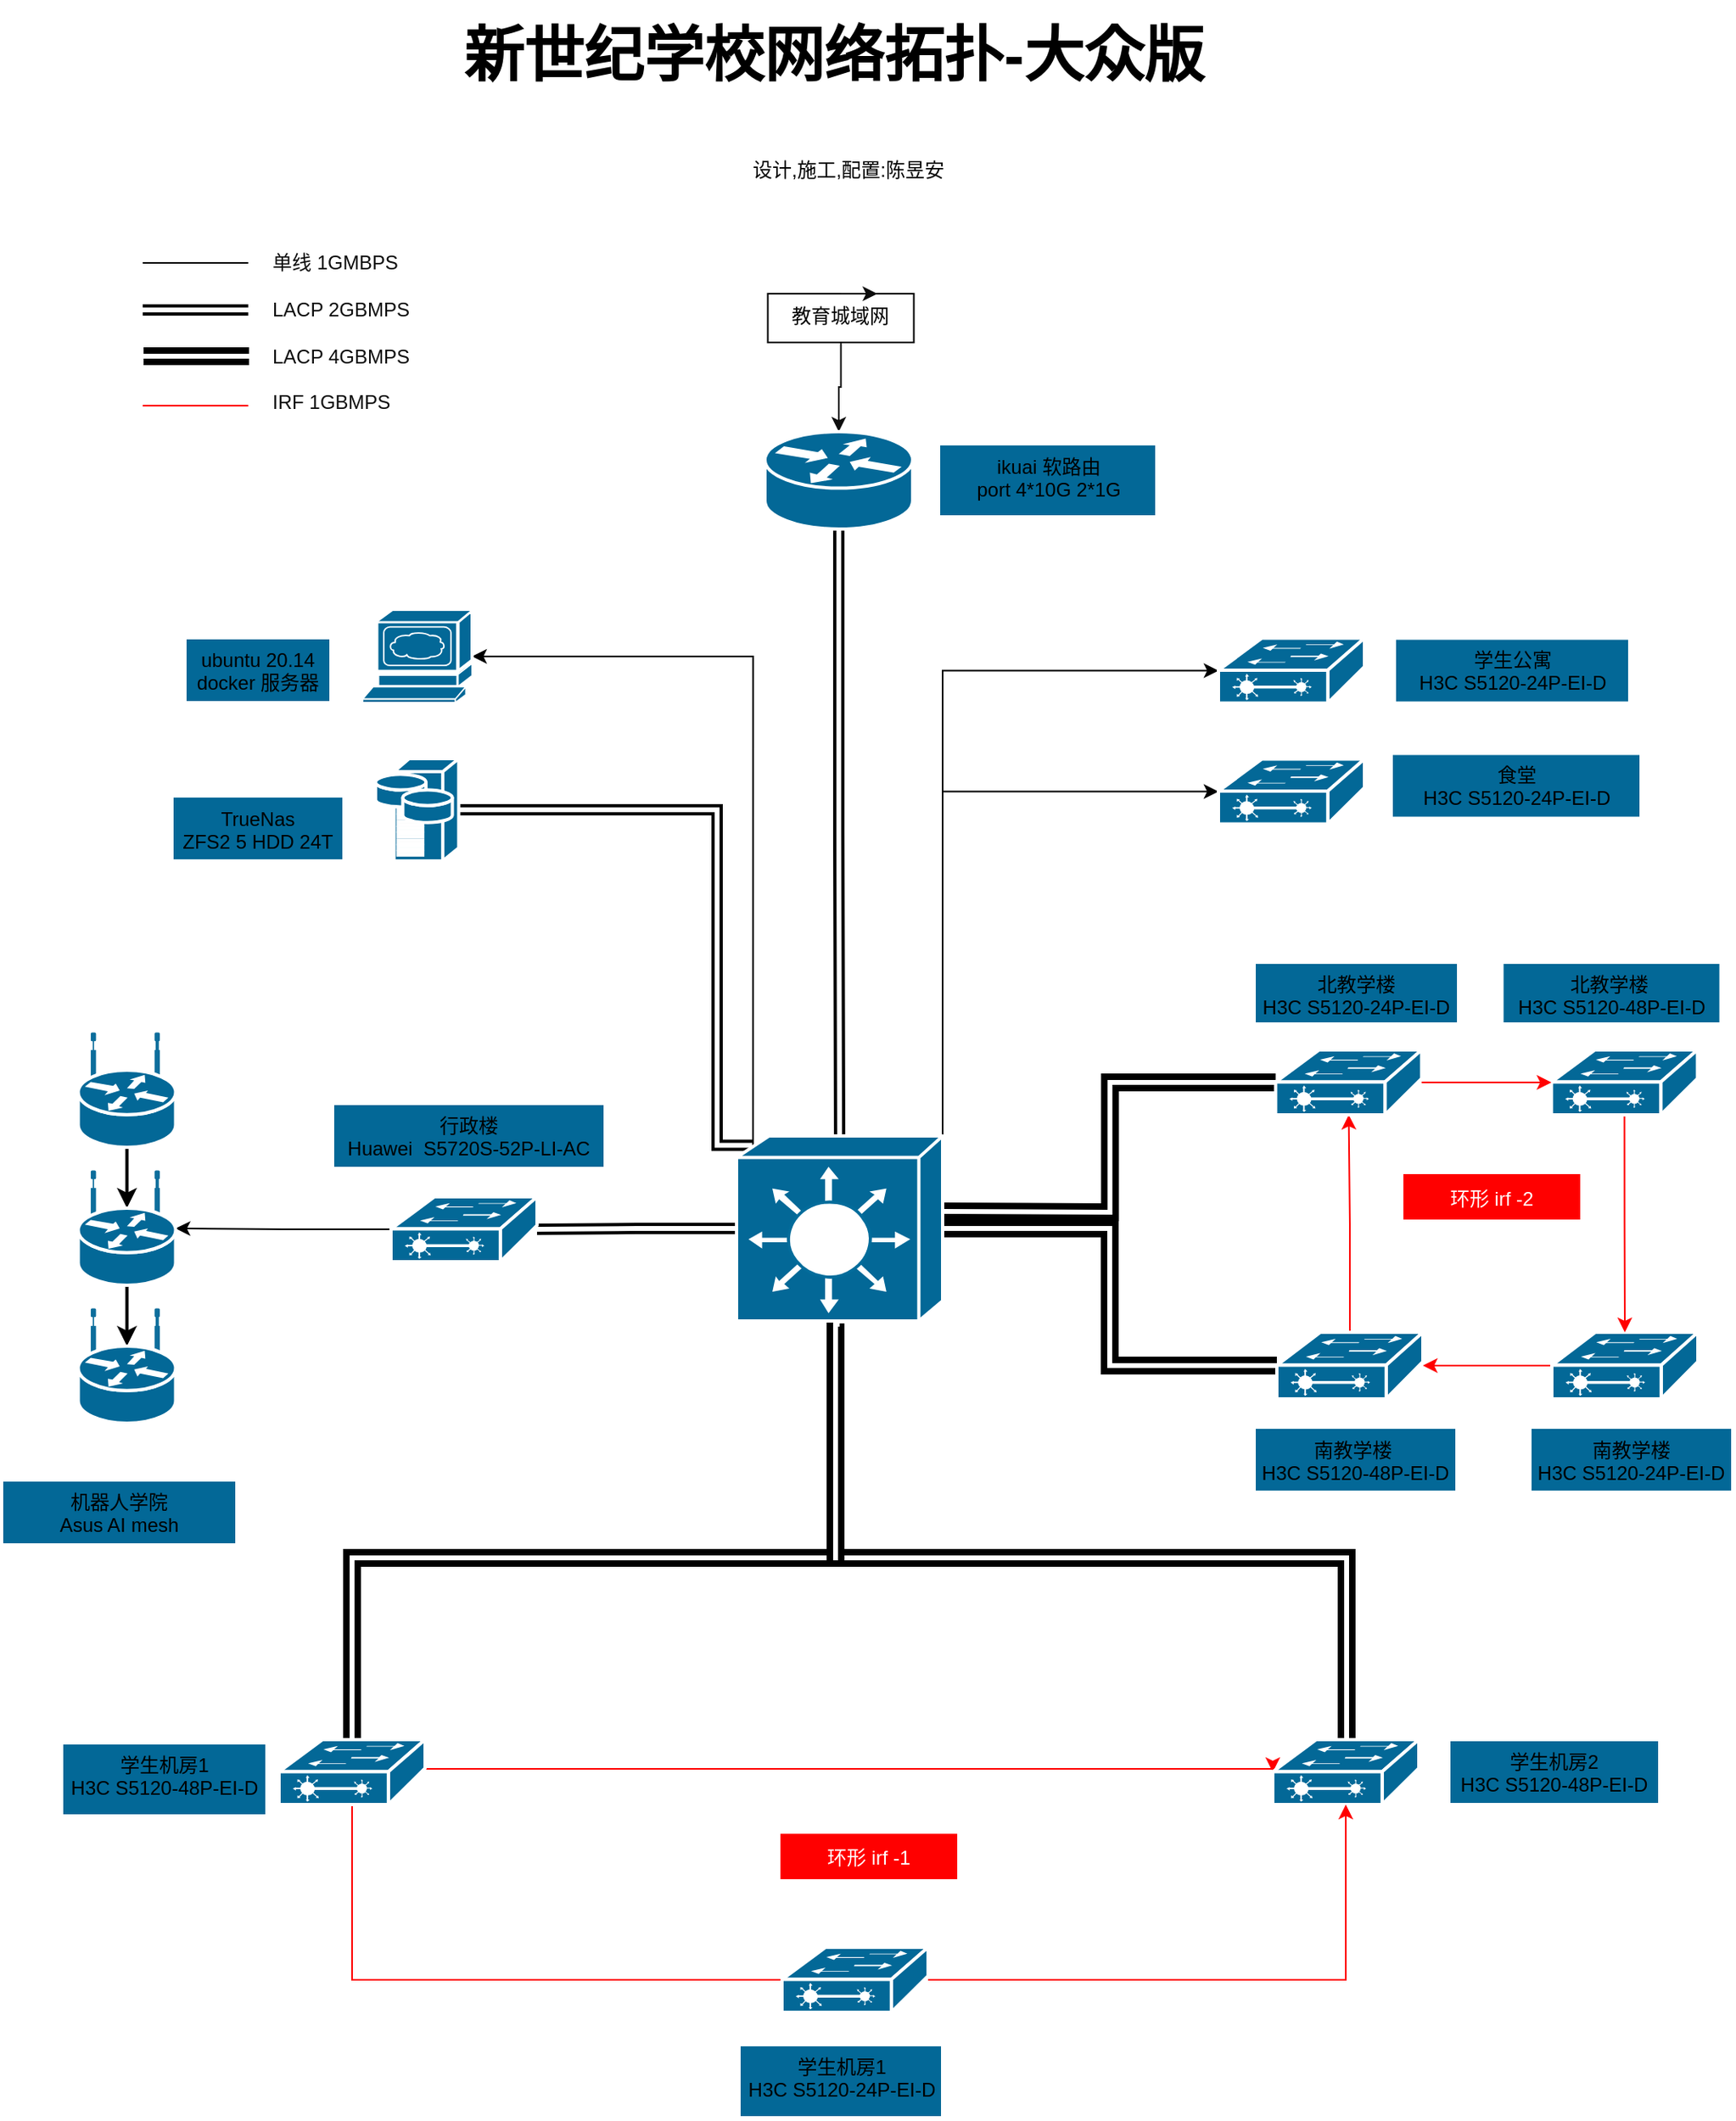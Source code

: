 <mxfile pages="1">
    <diagram id="s0H36gPxGhn2VIy_i9Ih" name="Page-1">
        <mxGraphModel dx="1982" dy="1422" grid="0" gridSize="10" guides="1" tooltips="1" connect="1" arrows="0" fold="1" page="1" pageScale="1" pageWidth="1200" pageHeight="1600" background="#ffffff" math="0" shadow="0">
            <root>
                <mxCell id="0"/>
                <mxCell id="1" parent="0"/>
                <mxCell id="90" style="edgeStyle=orthogonalEdgeStyle;rounded=0;orthogonalLoop=1;jettySize=auto;html=1;strokeColor=#0D0D0D;" parent="1" source="49" target="71" edge="1">
                    <mxGeometry relative="1" as="geometry"/>
                </mxCell>
                <mxCell id="49" value="教育城域网&lt;br&gt;" style="whiteSpace=wrap;html=1;verticalAlign=top;" parent="1" vertex="1">
                    <mxGeometry x="551.25" y="221" width="90" height="30" as="geometry"/>
                </mxCell>
                <mxCell id="165" style="edgeStyle=orthogonalEdgeStyle;rounded=0;orthogonalLoop=1;jettySize=auto;html=1;entryX=0.5;entryY=0;entryDx=0;entryDy=0;entryPerimeter=0;strokeWidth=2;fillColor=#1ba1e2;strokeColor=#000000;shape=link;" parent="1" source="71" target="96" edge="1">
                    <mxGeometry relative="1" as="geometry"/>
                </mxCell>
                <mxCell id="71" value="" style="shape=mxgraph.cisco.routers.router;html=1;pointerEvents=1;dashed=0;fillColor=#036897;strokeColor=#ffffff;strokeWidth=2;verticalLabelPosition=bottom;verticalAlign=top;align=center;outlineConnect=0;" parent="1" vertex="1">
                    <mxGeometry x="549.5" y="306" width="91" height="60" as="geometry"/>
                </mxCell>
                <mxCell id="286" style="edgeStyle=orthogonalEdgeStyle;rounded=0;orthogonalLoop=1;jettySize=auto;html=1;exitX=1;exitY=0.5;exitDx=0;exitDy=0;exitPerimeter=0;entryX=0;entryY=0.5;entryDx=0;entryDy=0;entryPerimeter=0;strokeColor=#000000;strokeWidth=4;shape=link;" parent="1" target="283" edge="1">
                    <mxGeometry relative="1" as="geometry">
                        <mxPoint x="659" y="786.5" as="sourcePoint"/>
                    </mxGeometry>
                </mxCell>
                <mxCell id="314" style="edgeStyle=orthogonalEdgeStyle;rounded=0;orthogonalLoop=1;jettySize=auto;html=1;exitX=0;exitY=0.5;exitDx=0;exitDy=0;exitPerimeter=0;strokeColor=#000000;strokeWidth=2;shape=link;" parent="1" source="96" target="121" edge="1">
                    <mxGeometry relative="1" as="geometry"/>
                </mxCell>
                <mxCell id="318" style="edgeStyle=orthogonalEdgeStyle;rounded=0;orthogonalLoop=1;jettySize=auto;html=1;exitX=0.5;exitY=1;exitDx=0;exitDy=0;exitPerimeter=0;entryX=0.5;entryY=0;entryDx=0;entryDy=0;entryPerimeter=0;strokeColor=#000000;strokeWidth=4;shape=link;" parent="1" source="96" target="100" edge="1">
                    <mxGeometry relative="1" as="geometry">
                        <Array as="points">
                            <mxPoint x="593" y="1000"/>
                            <mxPoint x="295" y="1000"/>
                        </Array>
                    </mxGeometry>
                </mxCell>
                <mxCell id="319" style="edgeStyle=orthogonalEdgeStyle;rounded=0;orthogonalLoop=1;jettySize=auto;html=1;exitX=0.5;exitY=1;exitDx=0;exitDy=0;exitPerimeter=0;strokeColor=#000000;strokeWidth=4;shape=link;" parent="1" source="96" target="123" edge="1">
                    <mxGeometry relative="1" as="geometry">
                        <Array as="points">
                            <mxPoint x="593" y="1000"/>
                            <mxPoint x="908" y="1000"/>
                        </Array>
                    </mxGeometry>
                </mxCell>
                <mxCell id="323" style="edgeStyle=orthogonalEdgeStyle;rounded=0;orthogonalLoop=1;jettySize=auto;html=1;exitX=1;exitY=0;exitDx=0;exitDy=0;exitPerimeter=0;entryX=0;entryY=0.5;entryDx=0;entryDy=0;entryPerimeter=0;strokeColor=#000000;strokeWidth=1;" parent="1" source="96" target="180" edge="1">
                    <mxGeometry relative="1" as="geometry"/>
                </mxCell>
                <mxCell id="324" style="edgeStyle=orthogonalEdgeStyle;rounded=0;orthogonalLoop=1;jettySize=auto;html=1;exitX=1;exitY=0;exitDx=0;exitDy=0;exitPerimeter=0;entryX=0;entryY=0.5;entryDx=0;entryDy=0;entryPerimeter=0;strokeColor=#000000;strokeWidth=1;" parent="1" source="96" target="312" edge="1">
                    <mxGeometry relative="1" as="geometry"/>
                </mxCell>
                <mxCell id="338" style="edgeStyle=orthogonalEdgeStyle;shape=link;rounded=0;orthogonalLoop=1;jettySize=auto;html=1;exitX=1;exitY=0.5;exitDx=0;exitDy=0;exitPerimeter=0;entryX=0;entryY=0.5;entryDx=0;entryDy=0;entryPerimeter=0;strokeColor=#000000;strokeWidth=4;" parent="1" source="96" target="102" edge="1">
                    <mxGeometry relative="1" as="geometry"/>
                </mxCell>
                <mxCell id="339" style="edgeStyle=orthogonalEdgeStyle;rounded=0;orthogonalLoop=1;jettySize=auto;html=1;exitX=0.08;exitY=0.05;exitDx=0;exitDy=0;exitPerimeter=0;entryX=1;entryY=0.5;entryDx=0;entryDy=0;entryPerimeter=0;strokeColor=#000000;strokeWidth=1;" parent="1" source="96" target="289" edge="1">
                    <mxGeometry relative="1" as="geometry">
                        <Array as="points">
                            <mxPoint x="542" y="445"/>
                        </Array>
                    </mxGeometry>
                </mxCell>
                <mxCell id="340" style="edgeStyle=orthogonalEdgeStyle;rounded=0;orthogonalLoop=1;jettySize=auto;html=1;exitX=0.08;exitY=0.05;exitDx=0;exitDy=0;exitPerimeter=0;entryX=1;entryY=0.5;entryDx=0;entryDy=0;entryPerimeter=0;strokeColor=#000000;strokeWidth=2;shape=link;" parent="1" source="96" target="199" edge="1">
                    <mxGeometry relative="1" as="geometry">
                        <Array as="points">
                            <mxPoint x="520" y="746"/>
                            <mxPoint x="520" y="539"/>
                        </Array>
                    </mxGeometry>
                </mxCell>
                <mxCell id="96" value="" style="shape=mxgraph.cisco.switches.layer_3_switch;html=1;pointerEvents=1;dashed=0;fillColor=#036897;strokeColor=#ffffff;strokeWidth=2;verticalLabelPosition=bottom;verticalAlign=top;align=center;outlineConnect=0;" parent="1" vertex="1">
                    <mxGeometry x="532" y="740" width="127" height="114" as="geometry"/>
                </mxCell>
                <mxCell id="133" value="" style="edgeStyle=orthogonalEdgeStyle;rounded=0;orthogonalLoop=1;jettySize=auto;html=1;entryX=0.5;entryY=0;entryDx=0;entryDy=0;entryPerimeter=0;strokeWidth=1;fillColor=#1ba1e2;strokeColor=#FF0000;" parent="1" source="100" target="132" edge="1">
                    <mxGeometry relative="1" as="geometry">
                        <mxPoint x="495.5" y="1230" as="targetPoint"/>
                        <Array as="points">
                            <mxPoint x="496" y="1260"/>
                            <mxPoint x="624" y="1260"/>
                        </Array>
                    </mxGeometry>
                </mxCell>
                <mxCell id="256" style="edgeStyle=orthogonalEdgeStyle;rounded=0;orthogonalLoop=1;jettySize=auto;html=1;entryX=0;entryY=0.5;entryDx=0;entryDy=0;entryPerimeter=0;strokeWidth=1;strokeColor=#FF0000;" parent="1" source="100" target="123" edge="1">
                    <mxGeometry relative="1" as="geometry">
                        <Array as="points">
                            <mxPoint x="594" y="1130"/>
                            <mxPoint x="594" y="1130"/>
                        </Array>
                    </mxGeometry>
                </mxCell>
                <mxCell id="100" value="" style="shape=mxgraph.cisco.switches.layer_2_remote_switch;html=1;pointerEvents=1;dashed=0;fillColor=#036897;strokeColor=#ffffff;strokeWidth=2;verticalLabelPosition=bottom;verticalAlign=top;align=center;outlineConnect=0;" parent="1" vertex="1">
                    <mxGeometry x="250" y="1112" width="90" height="40" as="geometry"/>
                </mxCell>
                <mxCell id="303" style="edgeStyle=orthogonalEdgeStyle;rounded=0;orthogonalLoop=1;jettySize=auto;html=1;exitX=0.5;exitY=0;exitDx=0;exitDy=0;exitPerimeter=0;strokeColor=#FF0000;strokeWidth=1;" parent="1" source="102" target="283" edge="1">
                    <mxGeometry relative="1" as="geometry"/>
                </mxCell>
                <mxCell id="102" value="" style="shape=mxgraph.cisco.switches.layer_2_remote_switch;html=1;pointerEvents=1;dashed=0;fillColor=#036897;strokeColor=#ffffff;strokeWidth=2;verticalLabelPosition=bottom;verticalAlign=top;align=center;outlineConnect=0;" parent="1" vertex="1">
                    <mxGeometry x="865" y="861" width="90" height="41" as="geometry"/>
                </mxCell>
                <mxCell id="315" style="edgeStyle=orthogonalEdgeStyle;rounded=0;orthogonalLoop=1;jettySize=auto;html=1;exitX=0;exitY=0.5;exitDx=0;exitDy=0;exitPerimeter=0;entryX=1;entryY=0.5;entryDx=0;entryDy=0;entryPerimeter=0;strokeColor=#000000;strokeWidth=1;" parent="1" source="121" target="308" edge="1">
                    <mxGeometry relative="1" as="geometry"/>
                </mxCell>
                <mxCell id="121" value="" style="shape=mxgraph.cisco.switches.layer_2_remote_switch;html=1;pointerEvents=1;dashed=0;fillColor=#036897;strokeColor=#ffffff;strokeWidth=2;verticalLabelPosition=bottom;verticalAlign=top;align=center;outlineConnect=0;" parent="1" vertex="1">
                    <mxGeometry x="319" y="777.5" width="90" height="40" as="geometry"/>
                </mxCell>
                <mxCell id="123" value="" style="shape=mxgraph.cisco.switches.layer_2_remote_switch;html=1;pointerEvents=1;dashed=0;fillColor=#036897;strokeColor=#ffffff;strokeWidth=2;verticalLabelPosition=bottom;verticalAlign=top;align=center;outlineConnect=0;" parent="1" vertex="1">
                    <mxGeometry x="862.5" y="1112" width="90" height="40" as="geometry"/>
                </mxCell>
                <mxCell id="302" style="edgeStyle=orthogonalEdgeStyle;rounded=0;orthogonalLoop=1;jettySize=auto;html=1;exitX=0;exitY=0.5;exitDx=0;exitDy=0;exitPerimeter=0;strokeColor=#FF0000;strokeWidth=1;" parent="1" source="128" target="102" edge="1">
                    <mxGeometry relative="1" as="geometry"/>
                </mxCell>
                <mxCell id="128" value="" style="shape=mxgraph.cisco.switches.layer_2_remote_switch;html=1;pointerEvents=1;dashed=0;fillColor=#036897;strokeColor=#ffffff;strokeWidth=2;verticalLabelPosition=bottom;verticalAlign=top;align=center;outlineConnect=0;" parent="1" vertex="1">
                    <mxGeometry x="1034.5" y="861" width="90" height="41" as="geometry"/>
                </mxCell>
                <mxCell id="247" style="edgeStyle=orthogonalEdgeStyle;rounded=0;orthogonalLoop=1;jettySize=auto;html=1;entryX=0.5;entryY=1;entryDx=0;entryDy=0;entryPerimeter=0;strokeWidth=1;fillColor=#60a917;strokeColor=#FF0000;" parent="1" source="132" target="123" edge="1">
                    <mxGeometry relative="1" as="geometry"/>
                </mxCell>
                <mxCell id="132" value="" style="shape=mxgraph.cisco.switches.layer_2_remote_switch;html=1;pointerEvents=1;dashed=0;fillColor=#036897;strokeColor=#ffffff;strokeWidth=2;verticalLabelPosition=bottom;verticalAlign=top;align=center;outlineConnect=0;" parent="1" vertex="1">
                    <mxGeometry x="560" y="1240" width="90" height="40" as="geometry"/>
                </mxCell>
                <mxCell id="139" value="&lt;span&gt;南教学楼&amp;nbsp;&lt;/span&gt;&lt;br&gt;&lt;span&gt;H3C S5120-48P-EI-D&lt;/span&gt;" style="whiteSpace=wrap;html=1;dashed=0;verticalAlign=top;strokeColor=#ffffff;strokeWidth=2;fillColor=#036897;" parent="1" vertex="1">
                    <mxGeometry x="851" y="919.5" width="125" height="40" as="geometry"/>
                </mxCell>
                <mxCell id="141" value="&lt;span&gt;南教学楼&lt;/span&gt;&lt;br&gt;&lt;span&gt;H3C S5120-24P-EI-D&lt;/span&gt;" style="whiteSpace=wrap;html=1;dashed=0;verticalAlign=top;strokeColor=#ffffff;strokeWidth=2;fillColor=#036897;" parent="1" vertex="1">
                    <mxGeometry x="1021" y="919.5" width="125" height="40" as="geometry"/>
                </mxCell>
                <mxCell id="159" value="ikuai 软路由&lt;br&gt;port 4*10G 2*1G" style="whiteSpace=wrap;html=1;dashed=0;verticalAlign=top;strokeColor=#ffffff;strokeWidth=2;fillColor=#036897;" parent="1" vertex="1">
                    <mxGeometry x="656.5" y="313.5" width="134.5" height="45" as="geometry"/>
                </mxCell>
                <mxCell id="161" value="学生机房1&lt;br&gt;H3C S5120-48P-EI-D" style="whiteSpace=wrap;html=1;dashed=0;verticalAlign=top;strokeColor=#ffffff;strokeWidth=2;fillColor=#036897;" parent="1" vertex="1">
                    <mxGeometry x="116" y="1114" width="126.5" height="45" as="geometry"/>
                </mxCell>
                <mxCell id="163" value="学生机房1&lt;br&gt;H3C S5120-24P-EI-D&lt;br&gt;" style="whiteSpace=wrap;html=1;dashed=0;verticalAlign=top;strokeColor=#ffffff;strokeWidth=2;fillColor=#036897;" parent="1" vertex="1">
                    <mxGeometry x="533.5" y="1300" width="125.5" height="45" as="geometry"/>
                </mxCell>
                <mxCell id="166" value="环形 irf -1" style="whiteSpace=wrap;html=1;dashed=0;verticalAlign=top;strokeColor=#FF0000;strokeWidth=2;fillColor=#FF0000;fontColor=#ffffff;" parent="1" vertex="1">
                    <mxGeometry x="560" y="1171" width="107" height="26" as="geometry"/>
                </mxCell>
                <mxCell id="180" value="" style="shape=mxgraph.cisco.switches.layer_2_remote_switch;html=1;pointerEvents=1;dashed=0;fillColor=#036897;strokeColor=#ffffff;strokeWidth=2;verticalLabelPosition=bottom;verticalAlign=top;align=center;outlineConnect=0;" parent="1" vertex="1">
                    <mxGeometry x="829" y="433.25" width="90" height="40" as="geometry"/>
                </mxCell>
                <mxCell id="181" value="学生公寓&lt;br&gt;H3C S5120-24P-EI-D" style="whiteSpace=wrap;html=1;dashed=0;verticalAlign=top;strokeColor=#ffffff;strokeWidth=2;fillColor=#036897;" parent="1" vertex="1">
                    <mxGeometry x="937.5" y="433.25" width="145" height="40" as="geometry"/>
                </mxCell>
                <mxCell id="199" value="" style="shape=mxgraph.cisco.servers.storage_server;html=1;pointerEvents=1;dashed=0;fillColor=#036897;strokeColor=#ffffff;strokeWidth=2;verticalLabelPosition=bottom;verticalAlign=top;align=center;outlineConnect=0;" parent="1" vertex="1">
                    <mxGeometry x="309.5" y="507.5" width="51.25" height="63" as="geometry"/>
                </mxCell>
                <mxCell id="201" value="TrueNas&lt;br&gt;ZFS2 5 HDD 24T" style="whiteSpace=wrap;html=1;dashed=0;verticalAlign=top;strokeColor=#ffffff;strokeWidth=2;fillColor=#036897;" parent="1" vertex="1">
                    <mxGeometry x="184" y="530.5" width="106" height="40" as="geometry"/>
                </mxCell>
                <mxCell id="234" value="行政楼&lt;br&gt;Huawei&amp;nbsp; S5720S-52P-LI-AC" style="whiteSpace=wrap;html=1;dashed=0;verticalAlign=top;strokeColor=#ffffff;strokeWidth=2;fillColor=#036897;" parent="1" vertex="1">
                    <mxGeometry x="283" y="720" width="168" height="40" as="geometry"/>
                </mxCell>
                <mxCell id="235" value="学生机房2&lt;br&gt;H3C S5120-48P-EI-D" style="whiteSpace=wrap;html=1;dashed=0;verticalAlign=top;strokeColor=#ffffff;strokeWidth=2;fillColor=#036897;" parent="1" vertex="1">
                    <mxGeometry x="971" y="1112" width="130" height="40" as="geometry"/>
                </mxCell>
                <mxCell id="301" style="edgeStyle=orthogonalEdgeStyle;rounded=0;orthogonalLoop=1;jettySize=auto;html=1;exitX=0.5;exitY=1;exitDx=0;exitDy=0;exitPerimeter=0;entryX=0.5;entryY=0;entryDx=0;entryDy=0;entryPerimeter=0;strokeColor=#FF0000;strokeWidth=1;" parent="1" source="281" target="128" edge="1">
                    <mxGeometry relative="1" as="geometry"/>
                </mxCell>
                <mxCell id="281" value="" style="shape=mxgraph.cisco.switches.layer_2_remote_switch;html=1;pointerEvents=1;dashed=0;fillColor=#036897;strokeColor=#ffffff;strokeWidth=2;verticalLabelPosition=bottom;verticalAlign=top;align=center;outlineConnect=0;" parent="1" vertex="1">
                    <mxGeometry x="1034.25" y="687" width="90" height="40" as="geometry"/>
                </mxCell>
                <mxCell id="300" style="edgeStyle=orthogonalEdgeStyle;rounded=0;orthogonalLoop=1;jettySize=auto;html=1;entryX=0;entryY=0.5;entryDx=0;entryDy=0;entryPerimeter=0;strokeColor=#FF0000;strokeWidth=1;" parent="1" source="283" target="281" edge="1">
                    <mxGeometry relative="1" as="geometry"/>
                </mxCell>
                <mxCell id="283" value="" style="shape=mxgraph.cisco.switches.layer_2_remote_switch;html=1;pointerEvents=1;dashed=0;fillColor=#036897;strokeColor=#ffffff;strokeWidth=2;verticalLabelPosition=bottom;verticalAlign=top;align=center;outlineConnect=0;" parent="1" vertex="1">
                    <mxGeometry x="864.25" y="687" width="90" height="40" as="geometry"/>
                </mxCell>
                <mxCell id="284" value="北教学楼&amp;nbsp;&lt;br&gt;H3C S5120-48P-EI-D" style="whiteSpace=wrap;html=1;dashed=0;verticalAlign=top;strokeColor=#ffffff;strokeWidth=2;fillColor=#036897;" parent="1" vertex="1">
                    <mxGeometry x="1003.75" y="633" width="135" height="38" as="geometry"/>
                </mxCell>
                <mxCell id="285" value="北教学楼&lt;br&gt;H3C S5120-24P-EI-D" style="whiteSpace=wrap;html=1;dashed=0;verticalAlign=top;strokeColor=#ffffff;strokeWidth=2;fillColor=#036897;" parent="1" vertex="1">
                    <mxGeometry x="851" y="633" width="126" height="38" as="geometry"/>
                </mxCell>
                <mxCell id="289" value="" style="shape=mxgraph.cisco.servers.www_server;html=1;pointerEvents=1;dashed=0;fillColor=#036897;strokeColor=#ffffff;strokeWidth=2;verticalLabelPosition=bottom;verticalAlign=top;align=center;outlineConnect=0;" parent="1" vertex="1">
                    <mxGeometry x="301.5" y="416" width="67.5" height="57" as="geometry"/>
                </mxCell>
                <mxCell id="290" value="ubuntu 20.14&lt;br&gt;docker 服务器" style="whiteSpace=wrap;html=1;dashed=0;verticalAlign=top;strokeColor=#ffffff;strokeWidth=2;fillColor=#036897;" parent="1" vertex="1">
                    <mxGeometry x="192" y="433" width="90" height="40" as="geometry"/>
                </mxCell>
                <mxCell id="304" value="环形 irf -2" style="whiteSpace=wrap;html=1;dashed=0;verticalAlign=top;strokeColor=#FF0000;strokeWidth=2;fillColor=#FF0000;fontColor=#ffffff;" parent="1" vertex="1">
                    <mxGeometry x="944" y="764.5" width="107" height="26" as="geometry"/>
                </mxCell>
                <mxCell id="305" style="edgeStyle=orthogonalEdgeStyle;rounded=0;orthogonalLoop=1;jettySize=auto;html=1;exitX=0.5;exitY=1;exitDx=0;exitDy=0;exitPerimeter=0;entryX=0.5;entryY=0.32;entryDx=0;entryDy=0;entryPerimeter=0;strokeColor=#000000;strokeWidth=2;" parent="1" source="306" target="308" edge="1">
                    <mxGeometry relative="1" as="geometry"/>
                </mxCell>
                <mxCell id="306" value="" style="shape=mxgraph.cisco.routers.wireless_router;html=1;pointerEvents=1;dashed=0;fillColor=#036897;strokeColor=#ffffff;strokeWidth=2;verticalLabelPosition=bottom;verticalAlign=top;align=center;outlineConnect=0;" parent="1" vertex="1">
                    <mxGeometry x="126.25" y="677" width="60" height="70" as="geometry"/>
                </mxCell>
                <mxCell id="317" style="edgeStyle=orthogonalEdgeStyle;rounded=0;orthogonalLoop=1;jettySize=auto;html=1;exitX=0.5;exitY=1;exitDx=0;exitDy=0;exitPerimeter=0;entryX=0.5;entryY=0.32;entryDx=0;entryDy=0;entryPerimeter=0;strokeColor=#000000;strokeWidth=2;" parent="1" source="308" target="309" edge="1">
                    <mxGeometry relative="1" as="geometry"/>
                </mxCell>
                <mxCell id="308" value="" style="shape=mxgraph.cisco.routers.wireless_router;html=1;pointerEvents=1;dashed=0;fillColor=#036897;strokeColor=#ffffff;strokeWidth=2;verticalLabelPosition=bottom;verticalAlign=top;align=center;outlineConnect=0;" parent="1" vertex="1">
                    <mxGeometry x="126.25" y="762" width="60" height="70" as="geometry"/>
                </mxCell>
                <mxCell id="309" value="" style="shape=mxgraph.cisco.routers.wireless_router;html=1;pointerEvents=1;dashed=0;fillColor=#036897;strokeColor=#ffffff;strokeWidth=2;verticalLabelPosition=bottom;verticalAlign=top;align=center;outlineConnect=0;" parent="1" vertex="1">
                    <mxGeometry x="126.25" y="847" width="60" height="70" as="geometry"/>
                </mxCell>
                <mxCell id="310" value="机器人学院&lt;br&gt;Asus AI mesh" style="whiteSpace=wrap;html=1;dashed=0;verticalAlign=top;strokeColor=#ffffff;strokeWidth=2;fillColor=#036897;" parent="1" vertex="1">
                    <mxGeometry x="79" y="952" width="145" height="40" as="geometry"/>
                </mxCell>
                <mxCell id="312" value="" style="shape=mxgraph.cisco.switches.layer_2_remote_switch;html=1;pointerEvents=1;dashed=0;fillColor=#036897;strokeColor=#ffffff;strokeWidth=2;verticalLabelPosition=bottom;verticalAlign=top;align=center;outlineConnect=0;" parent="1" vertex="1">
                    <mxGeometry x="829" y="507.75" width="90" height="40" as="geometry"/>
                </mxCell>
                <mxCell id="313" value="食堂&lt;br&gt;H3C S5120-24P-EI-D" style="whiteSpace=wrap;html=1;dashed=0;verticalAlign=top;strokeColor=#ffffff;strokeWidth=2;fillColor=#036897;" parent="1" vertex="1">
                    <mxGeometry x="935.5" y="504.25" width="154" height="40" as="geometry"/>
                </mxCell>
                <mxCell id="328" value="" style="endArrow=none;html=1;strokeColor=#000000;strokeWidth=1;" parent="1" edge="1">
                    <mxGeometry width="50" height="50" relative="1" as="geometry">
                        <mxPoint x="166" y="202" as="sourcePoint"/>
                        <mxPoint x="231" y="202" as="targetPoint"/>
                    </mxGeometry>
                </mxCell>
                <mxCell id="329" value="" style="endArrow=none;html=1;strokeColor=#000000;strokeWidth=2;shape=link;" parent="1" edge="1">
                    <mxGeometry width="50" height="50" relative="1" as="geometry">
                        <mxPoint x="166" y="231" as="sourcePoint"/>
                        <mxPoint x="231" y="231" as="targetPoint"/>
                    </mxGeometry>
                </mxCell>
                <mxCell id="330" value="" style="endArrow=none;html=1;strokeColor=#000000;strokeWidth=4;shape=link;" parent="1" edge="1">
                    <mxGeometry width="50" height="50" relative="1" as="geometry">
                        <mxPoint x="166.5" y="259.5" as="sourcePoint"/>
                        <mxPoint x="231.5" y="259.5" as="targetPoint"/>
                    </mxGeometry>
                </mxCell>
                <mxCell id="331" value="&lt;font color=&quot;#0d0d0d&quot;&gt;单线 1GMBPS&lt;br&gt;&lt;br&gt;LACP 2GBMPS&lt;br&gt;&lt;br&gt;LACP 4GBMPS&lt;br&gt;&lt;br&gt;IRF 1GBMPS&lt;/font&gt;" style="rounded=0;whiteSpace=wrap;html=1;fillColor=#FFFFFF;opacity=0;align=left;" parent="1" vertex="1">
                    <mxGeometry x="244" y="190" width="120" height="110" as="geometry"/>
                </mxCell>
                <mxCell id="332" value="" style="endArrow=none;html=1;strokeColor=#FF0000;strokeWidth=1;" parent="1" edge="1">
                    <mxGeometry width="50" height="50" relative="1" as="geometry">
                        <mxPoint x="166" y="290" as="sourcePoint"/>
                        <mxPoint x="231" y="290" as="targetPoint"/>
                    </mxGeometry>
                </mxCell>
                <mxCell id="334" value="&lt;b&gt;&lt;font style=&quot;font-size: 37px&quot; color=&quot;#000000&quot;&gt;新世纪学校网络拓扑-大众版&lt;/font&gt;&lt;/b&gt;" style="text;html=1;strokeColor=none;fillColor=none;align=center;verticalAlign=middle;whiteSpace=wrap;rounded=0;opacity=0;" parent="1" vertex="1">
                    <mxGeometry x="102" y="40" width="980" height="70" as="geometry"/>
                </mxCell>
                <mxCell id="335" value="&lt;font color=&quot;#000000&quot;&gt;设计,施工,配置:陈昱安&lt;/font&gt;" style="rounded=0;whiteSpace=wrap;html=1;strokeColor=#FF0000;fillColor=#FFFFFF;opacity=0;" parent="1" vertex="1">
                    <mxGeometry x="470.5" y="125" width="260" height="40" as="geometry"/>
                </mxCell>
                <mxCell id="341" style="edgeStyle=orthogonalEdgeStyle;shape=link;rounded=0;orthogonalLoop=1;jettySize=auto;html=1;exitX=0.5;exitY=1;exitDx=0;exitDy=0;exitPerimeter=0;strokeColor=#000000;strokeWidth=2;" parent="1" source="132" target="132" edge="1">
                    <mxGeometry relative="1" as="geometry"/>
                </mxCell>
                <mxCell id="343" style="edgeStyle=orthogonalEdgeStyle;curved=0;rounded=1;sketch=0;orthogonalLoop=1;jettySize=auto;html=1;exitX=0.5;exitY=0;exitDx=0;exitDy=0;entryX=0.75;entryY=0;entryDx=0;entryDy=0;strokeColor=#0D0D0D;fillColor=#A8DADC;fontColor=#1D3557;" edge="1" parent="1" source="49" target="49">
                    <mxGeometry relative="1" as="geometry"/>
                </mxCell>
            </root>
        </mxGraphModel>
    </diagram>
</mxfile>